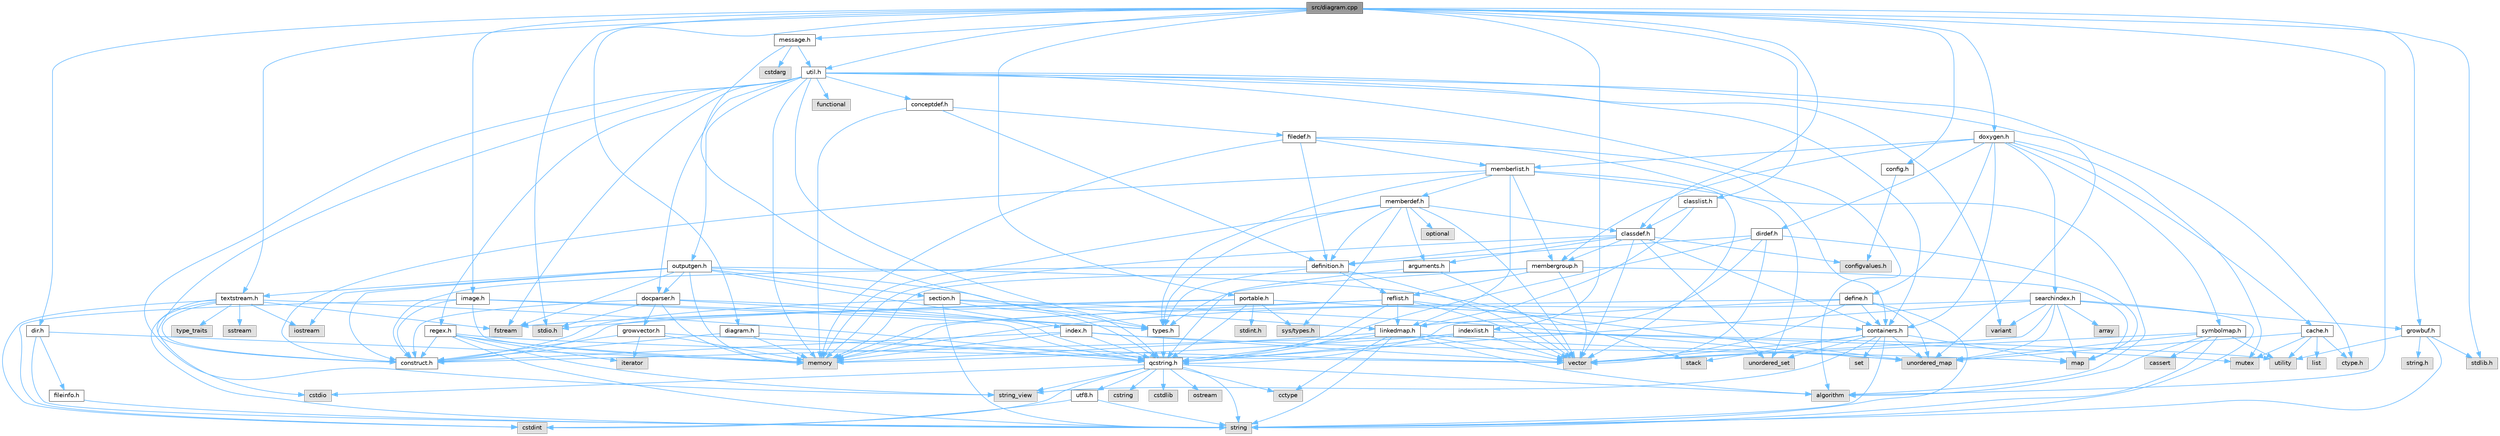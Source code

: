 digraph "src/diagram.cpp"
{
 // INTERACTIVE_SVG=YES
 // LATEX_PDF_SIZE
  bgcolor="transparent";
  edge [fontname=Helvetica,fontsize=10,labelfontname=Helvetica,labelfontsize=10];
  node [fontname=Helvetica,fontsize=10,shape=box,height=0.2,width=0.4];
  Node1 [id="Node000001",label="src/diagram.cpp",height=0.2,width=0.4,color="gray40", fillcolor="grey60", style="filled", fontcolor="black",tooltip=" "];
  Node1 -> Node2 [id="edge1_Node000001_Node000002",color="steelblue1",style="solid",tooltip=" "];
  Node2 [id="Node000002",label="stdio.h",height=0.2,width=0.4,color="grey60", fillcolor="#E0E0E0", style="filled",tooltip=" "];
  Node1 -> Node3 [id="edge2_Node000001_Node000003",color="steelblue1",style="solid",tooltip=" "];
  Node3 [id="Node000003",label="stdlib.h",height=0.2,width=0.4,color="grey60", fillcolor="#E0E0E0", style="filled",tooltip=" "];
  Node1 -> Node4 [id="edge3_Node000001_Node000004",color="steelblue1",style="solid",tooltip=" "];
  Node4 [id="Node000004",label="algorithm",height=0.2,width=0.4,color="grey60", fillcolor="#E0E0E0", style="filled",tooltip=" "];
  Node1 -> Node5 [id="edge4_Node000001_Node000005",color="steelblue1",style="solid",tooltip=" "];
  Node5 [id="Node000005",label="diagram.h",height=0.2,width=0.4,color="grey40", fillcolor="white", style="filled",URL="$d9/d1b/diagram_8h.html",tooltip=" "];
  Node5 -> Node6 [id="edge5_Node000005_Node000006",color="steelblue1",style="solid",tooltip=" "];
  Node6 [id="Node000006",label="memory",height=0.2,width=0.4,color="grey60", fillcolor="#E0E0E0", style="filled",tooltip=" "];
  Node5 -> Node7 [id="edge6_Node000005_Node000007",color="steelblue1",style="solid",tooltip=" "];
  Node7 [id="Node000007",label="qcstring.h",height=0.2,width=0.4,color="grey40", fillcolor="white", style="filled",URL="$d7/d5c/qcstring_8h.html",tooltip=" "];
  Node7 -> Node8 [id="edge7_Node000007_Node000008",color="steelblue1",style="solid",tooltip=" "];
  Node8 [id="Node000008",label="string",height=0.2,width=0.4,color="grey60", fillcolor="#E0E0E0", style="filled",tooltip=" "];
  Node7 -> Node9 [id="edge8_Node000007_Node000009",color="steelblue1",style="solid",tooltip=" "];
  Node9 [id="Node000009",label="string_view",height=0.2,width=0.4,color="grey60", fillcolor="#E0E0E0", style="filled",tooltip=" "];
  Node7 -> Node4 [id="edge9_Node000007_Node000004",color="steelblue1",style="solid",tooltip=" "];
  Node7 -> Node10 [id="edge10_Node000007_Node000010",color="steelblue1",style="solid",tooltip=" "];
  Node10 [id="Node000010",label="cctype",height=0.2,width=0.4,color="grey60", fillcolor="#E0E0E0", style="filled",tooltip=" "];
  Node7 -> Node11 [id="edge11_Node000007_Node000011",color="steelblue1",style="solid",tooltip=" "];
  Node11 [id="Node000011",label="cstring",height=0.2,width=0.4,color="grey60", fillcolor="#E0E0E0", style="filled",tooltip=" "];
  Node7 -> Node12 [id="edge12_Node000007_Node000012",color="steelblue1",style="solid",tooltip=" "];
  Node12 [id="Node000012",label="cstdio",height=0.2,width=0.4,color="grey60", fillcolor="#E0E0E0", style="filled",tooltip=" "];
  Node7 -> Node13 [id="edge13_Node000007_Node000013",color="steelblue1",style="solid",tooltip=" "];
  Node13 [id="Node000013",label="cstdlib",height=0.2,width=0.4,color="grey60", fillcolor="#E0E0E0", style="filled",tooltip=" "];
  Node7 -> Node14 [id="edge14_Node000007_Node000014",color="steelblue1",style="solid",tooltip=" "];
  Node14 [id="Node000014",label="cstdint",height=0.2,width=0.4,color="grey60", fillcolor="#E0E0E0", style="filled",tooltip=" "];
  Node7 -> Node15 [id="edge15_Node000007_Node000015",color="steelblue1",style="solid",tooltip=" "];
  Node15 [id="Node000015",label="ostream",height=0.2,width=0.4,color="grey60", fillcolor="#E0E0E0", style="filled",tooltip=" "];
  Node7 -> Node16 [id="edge16_Node000007_Node000016",color="steelblue1",style="solid",tooltip=" "];
  Node16 [id="Node000016",label="utf8.h",height=0.2,width=0.4,color="grey40", fillcolor="white", style="filled",URL="$db/d7c/utf8_8h.html",tooltip="Various UTF8 related helper functions."];
  Node16 -> Node14 [id="edge17_Node000016_Node000014",color="steelblue1",style="solid",tooltip=" "];
  Node16 -> Node8 [id="edge18_Node000016_Node000008",color="steelblue1",style="solid",tooltip=" "];
  Node5 -> Node17 [id="edge19_Node000005_Node000017",color="steelblue1",style="solid",tooltip=" "];
  Node17 [id="Node000017",label="construct.h",height=0.2,width=0.4,color="grey40", fillcolor="white", style="filled",URL="$d7/dfc/construct_8h.html",tooltip=" "];
  Node1 -> Node18 [id="edge20_Node000001_Node000018",color="steelblue1",style="solid",tooltip=" "];
  Node18 [id="Node000018",label="image.h",height=0.2,width=0.4,color="grey40", fillcolor="white", style="filled",URL="$d5/db2/image_8h.html",tooltip=" "];
  Node18 -> Node6 [id="edge21_Node000018_Node000006",color="steelblue1",style="solid",tooltip=" "];
  Node18 -> Node14 [id="edge22_Node000018_Node000014",color="steelblue1",style="solid",tooltip=" "];
  Node18 -> Node19 [id="edge23_Node000018_Node000019",color="steelblue1",style="solid",tooltip=" "];
  Node19 [id="Node000019",label="types.h",height=0.2,width=0.4,color="grey40", fillcolor="white", style="filled",URL="$d9/d49/types_8h.html",tooltip="This file contains a number of basic enums and types."];
  Node19 -> Node7 [id="edge24_Node000019_Node000007",color="steelblue1",style="solid",tooltip=" "];
  Node18 -> Node7 [id="edge25_Node000018_Node000007",color="steelblue1",style="solid",tooltip=" "];
  Node18 -> Node17 [id="edge26_Node000018_Node000017",color="steelblue1",style="solid",tooltip=" "];
  Node1 -> Node20 [id="edge27_Node000001_Node000020",color="steelblue1",style="solid",tooltip=" "];
  Node20 [id="Node000020",label="classdef.h",height=0.2,width=0.4,color="grey40", fillcolor="white", style="filled",URL="$d1/da6/classdef_8h.html",tooltip=" "];
  Node20 -> Node6 [id="edge28_Node000020_Node000006",color="steelblue1",style="solid",tooltip=" "];
  Node20 -> Node21 [id="edge29_Node000020_Node000021",color="steelblue1",style="solid",tooltip=" "];
  Node21 [id="Node000021",label="vector",height=0.2,width=0.4,color="grey60", fillcolor="#E0E0E0", style="filled",tooltip=" "];
  Node20 -> Node22 [id="edge30_Node000020_Node000022",color="steelblue1",style="solid",tooltip=" "];
  Node22 [id="Node000022",label="unordered_set",height=0.2,width=0.4,color="grey60", fillcolor="#E0E0E0", style="filled",tooltip=" "];
  Node20 -> Node23 [id="edge31_Node000020_Node000023",color="steelblue1",style="solid",tooltip=" "];
  Node23 [id="Node000023",label="containers.h",height=0.2,width=0.4,color="grey40", fillcolor="white", style="filled",URL="$d5/d75/containers_8h.html",tooltip=" "];
  Node23 -> Node21 [id="edge32_Node000023_Node000021",color="steelblue1",style="solid",tooltip=" "];
  Node23 -> Node8 [id="edge33_Node000023_Node000008",color="steelblue1",style="solid",tooltip=" "];
  Node23 -> Node9 [id="edge34_Node000023_Node000009",color="steelblue1",style="solid",tooltip=" "];
  Node23 -> Node24 [id="edge35_Node000023_Node000024",color="steelblue1",style="solid",tooltip=" "];
  Node24 [id="Node000024",label="set",height=0.2,width=0.4,color="grey60", fillcolor="#E0E0E0", style="filled",tooltip=" "];
  Node23 -> Node25 [id="edge36_Node000023_Node000025",color="steelblue1",style="solid",tooltip=" "];
  Node25 [id="Node000025",label="map",height=0.2,width=0.4,color="grey60", fillcolor="#E0E0E0", style="filled",tooltip=" "];
  Node23 -> Node22 [id="edge37_Node000023_Node000022",color="steelblue1",style="solid",tooltip=" "];
  Node23 -> Node26 [id="edge38_Node000023_Node000026",color="steelblue1",style="solid",tooltip=" "];
  Node26 [id="Node000026",label="unordered_map",height=0.2,width=0.4,color="grey60", fillcolor="#E0E0E0", style="filled",tooltip=" "];
  Node23 -> Node27 [id="edge39_Node000023_Node000027",color="steelblue1",style="solid",tooltip=" "];
  Node27 [id="Node000027",label="stack",height=0.2,width=0.4,color="grey60", fillcolor="#E0E0E0", style="filled",tooltip=" "];
  Node20 -> Node28 [id="edge40_Node000020_Node000028",color="steelblue1",style="solid",tooltip=" "];
  Node28 [id="Node000028",label="definition.h",height=0.2,width=0.4,color="grey40", fillcolor="white", style="filled",URL="$df/da1/definition_8h.html",tooltip=" "];
  Node28 -> Node21 [id="edge41_Node000028_Node000021",color="steelblue1",style="solid",tooltip=" "];
  Node28 -> Node19 [id="edge42_Node000028_Node000019",color="steelblue1",style="solid",tooltip=" "];
  Node28 -> Node29 [id="edge43_Node000028_Node000029",color="steelblue1",style="solid",tooltip=" "];
  Node29 [id="Node000029",label="reflist.h",height=0.2,width=0.4,color="grey40", fillcolor="white", style="filled",URL="$d1/d02/reflist_8h.html",tooltip=" "];
  Node29 -> Node21 [id="edge44_Node000029_Node000021",color="steelblue1",style="solid",tooltip=" "];
  Node29 -> Node26 [id="edge45_Node000029_Node000026",color="steelblue1",style="solid",tooltip=" "];
  Node29 -> Node6 [id="edge46_Node000029_Node000006",color="steelblue1",style="solid",tooltip=" "];
  Node29 -> Node7 [id="edge47_Node000029_Node000007",color="steelblue1",style="solid",tooltip=" "];
  Node29 -> Node30 [id="edge48_Node000029_Node000030",color="steelblue1",style="solid",tooltip=" "];
  Node30 [id="Node000030",label="linkedmap.h",height=0.2,width=0.4,color="grey40", fillcolor="white", style="filled",URL="$da/de1/linkedmap_8h.html",tooltip=" "];
  Node30 -> Node26 [id="edge49_Node000030_Node000026",color="steelblue1",style="solid",tooltip=" "];
  Node30 -> Node21 [id="edge50_Node000030_Node000021",color="steelblue1",style="solid",tooltip=" "];
  Node30 -> Node6 [id="edge51_Node000030_Node000006",color="steelblue1",style="solid",tooltip=" "];
  Node30 -> Node8 [id="edge52_Node000030_Node000008",color="steelblue1",style="solid",tooltip=" "];
  Node30 -> Node4 [id="edge53_Node000030_Node000004",color="steelblue1",style="solid",tooltip=" "];
  Node30 -> Node10 [id="edge54_Node000030_Node000010",color="steelblue1",style="solid",tooltip=" "];
  Node30 -> Node7 [id="edge55_Node000030_Node000007",color="steelblue1",style="solid",tooltip=" "];
  Node29 -> Node17 [id="edge56_Node000029_Node000017",color="steelblue1",style="solid",tooltip=" "];
  Node28 -> Node17 [id="edge57_Node000028_Node000017",color="steelblue1",style="solid",tooltip=" "];
  Node20 -> Node31 [id="edge58_Node000020_Node000031",color="steelblue1",style="solid",tooltip=" "];
  Node31 [id="Node000031",label="arguments.h",height=0.2,width=0.4,color="grey40", fillcolor="white", style="filled",URL="$df/d9b/arguments_8h.html",tooltip=" "];
  Node31 -> Node21 [id="edge59_Node000031_Node000021",color="steelblue1",style="solid",tooltip=" "];
  Node31 -> Node7 [id="edge60_Node000031_Node000007",color="steelblue1",style="solid",tooltip=" "];
  Node20 -> Node32 [id="edge61_Node000020_Node000032",color="steelblue1",style="solid",tooltip=" "];
  Node32 [id="Node000032",label="membergroup.h",height=0.2,width=0.4,color="grey40", fillcolor="white", style="filled",URL="$d9/d11/membergroup_8h.html",tooltip=" "];
  Node32 -> Node21 [id="edge62_Node000032_Node000021",color="steelblue1",style="solid",tooltip=" "];
  Node32 -> Node25 [id="edge63_Node000032_Node000025",color="steelblue1",style="solid",tooltip=" "];
  Node32 -> Node6 [id="edge64_Node000032_Node000006",color="steelblue1",style="solid",tooltip=" "];
  Node32 -> Node19 [id="edge65_Node000032_Node000019",color="steelblue1",style="solid",tooltip=" "];
  Node32 -> Node29 [id="edge66_Node000032_Node000029",color="steelblue1",style="solid",tooltip=" "];
  Node20 -> Node33 [id="edge67_Node000020_Node000033",color="steelblue1",style="solid",tooltip=" "];
  Node33 [id="Node000033",label="configvalues.h",height=0.2,width=0.4,color="grey60", fillcolor="#E0E0E0", style="filled",tooltip=" "];
  Node1 -> Node34 [id="edge68_Node000001_Node000034",color="steelblue1",style="solid",tooltip=" "];
  Node34 [id="Node000034",label="config.h",height=0.2,width=0.4,color="grey40", fillcolor="white", style="filled",URL="$db/d16/config_8h.html",tooltip=" "];
  Node34 -> Node33 [id="edge69_Node000034_Node000033",color="steelblue1",style="solid",tooltip=" "];
  Node1 -> Node35 [id="edge70_Node000001_Node000035",color="steelblue1",style="solid",tooltip=" "];
  Node35 [id="Node000035",label="message.h",height=0.2,width=0.4,color="grey40", fillcolor="white", style="filled",URL="$d2/d0d/message_8h.html",tooltip=" "];
  Node35 -> Node36 [id="edge71_Node000035_Node000036",color="steelblue1",style="solid",tooltip=" "];
  Node36 [id="Node000036",label="cstdarg",height=0.2,width=0.4,color="grey60", fillcolor="#E0E0E0", style="filled",tooltip=" "];
  Node35 -> Node7 [id="edge72_Node000035_Node000007",color="steelblue1",style="solid",tooltip=" "];
  Node35 -> Node37 [id="edge73_Node000035_Node000037",color="steelblue1",style="solid",tooltip=" "];
  Node37 [id="Node000037",label="util.h",height=0.2,width=0.4,color="grey40", fillcolor="white", style="filled",URL="$d8/d3c/util_8h.html",tooltip="A bunch of utility functions."];
  Node37 -> Node6 [id="edge74_Node000037_Node000006",color="steelblue1",style="solid",tooltip=" "];
  Node37 -> Node26 [id="edge75_Node000037_Node000026",color="steelblue1",style="solid",tooltip=" "];
  Node37 -> Node4 [id="edge76_Node000037_Node000004",color="steelblue1",style="solid",tooltip=" "];
  Node37 -> Node38 [id="edge77_Node000037_Node000038",color="steelblue1",style="solid",tooltip=" "];
  Node38 [id="Node000038",label="functional",height=0.2,width=0.4,color="grey60", fillcolor="#E0E0E0", style="filled",tooltip=" "];
  Node37 -> Node39 [id="edge78_Node000037_Node000039",color="steelblue1",style="solid",tooltip=" "];
  Node39 [id="Node000039",label="fstream",height=0.2,width=0.4,color="grey60", fillcolor="#E0E0E0", style="filled",tooltip=" "];
  Node37 -> Node40 [id="edge79_Node000037_Node000040",color="steelblue1",style="solid",tooltip=" "];
  Node40 [id="Node000040",label="variant",height=0.2,width=0.4,color="grey60", fillcolor="#E0E0E0", style="filled",tooltip=" "];
  Node37 -> Node9 [id="edge80_Node000037_Node000009",color="steelblue1",style="solid",tooltip=" "];
  Node37 -> Node41 [id="edge81_Node000037_Node000041",color="steelblue1",style="solid",tooltip=" "];
  Node41 [id="Node000041",label="ctype.h",height=0.2,width=0.4,color="grey60", fillcolor="#E0E0E0", style="filled",tooltip=" "];
  Node37 -> Node19 [id="edge82_Node000037_Node000019",color="steelblue1",style="solid",tooltip=" "];
  Node37 -> Node42 [id="edge83_Node000037_Node000042",color="steelblue1",style="solid",tooltip=" "];
  Node42 [id="Node000042",label="docparser.h",height=0.2,width=0.4,color="grey40", fillcolor="white", style="filled",URL="$de/d9c/docparser_8h.html",tooltip=" "];
  Node42 -> Node2 [id="edge84_Node000042_Node000002",color="steelblue1",style="solid",tooltip=" "];
  Node42 -> Node6 [id="edge85_Node000042_Node000006",color="steelblue1",style="solid",tooltip=" "];
  Node42 -> Node7 [id="edge86_Node000042_Node000007",color="steelblue1",style="solid",tooltip=" "];
  Node42 -> Node43 [id="edge87_Node000042_Node000043",color="steelblue1",style="solid",tooltip=" "];
  Node43 [id="Node000043",label="growvector.h",height=0.2,width=0.4,color="grey40", fillcolor="white", style="filled",URL="$d7/d50/growvector_8h.html",tooltip=" "];
  Node43 -> Node21 [id="edge88_Node000043_Node000021",color="steelblue1",style="solid",tooltip=" "];
  Node43 -> Node6 [id="edge89_Node000043_Node000006",color="steelblue1",style="solid",tooltip=" "];
  Node43 -> Node44 [id="edge90_Node000043_Node000044",color="steelblue1",style="solid",tooltip=" "];
  Node44 [id="Node000044",label="iterator",height=0.2,width=0.4,color="grey60", fillcolor="#E0E0E0", style="filled",tooltip=" "];
  Node43 -> Node17 [id="edge91_Node000043_Node000017",color="steelblue1",style="solid",tooltip=" "];
  Node42 -> Node17 [id="edge92_Node000042_Node000017",color="steelblue1",style="solid",tooltip=" "];
  Node42 -> Node19 [id="edge93_Node000042_Node000019",color="steelblue1",style="solid",tooltip=" "];
  Node37 -> Node23 [id="edge94_Node000037_Node000023",color="steelblue1",style="solid",tooltip=" "];
  Node37 -> Node45 [id="edge95_Node000037_Node000045",color="steelblue1",style="solid",tooltip=" "];
  Node45 [id="Node000045",label="outputgen.h",height=0.2,width=0.4,color="grey40", fillcolor="white", style="filled",URL="$df/d06/outputgen_8h.html",tooltip=" "];
  Node45 -> Node6 [id="edge96_Node000045_Node000006",color="steelblue1",style="solid",tooltip=" "];
  Node45 -> Node27 [id="edge97_Node000045_Node000027",color="steelblue1",style="solid",tooltip=" "];
  Node45 -> Node46 [id="edge98_Node000045_Node000046",color="steelblue1",style="solid",tooltip=" "];
  Node46 [id="Node000046",label="iostream",height=0.2,width=0.4,color="grey60", fillcolor="#E0E0E0", style="filled",tooltip=" "];
  Node45 -> Node39 [id="edge99_Node000045_Node000039",color="steelblue1",style="solid",tooltip=" "];
  Node45 -> Node19 [id="edge100_Node000045_Node000019",color="steelblue1",style="solid",tooltip=" "];
  Node45 -> Node47 [id="edge101_Node000045_Node000047",color="steelblue1",style="solid",tooltip=" "];
  Node47 [id="Node000047",label="index.h",height=0.2,width=0.4,color="grey40", fillcolor="white", style="filled",URL="$d1/db5/index_8h.html",tooltip=" "];
  Node47 -> Node6 [id="edge102_Node000047_Node000006",color="steelblue1",style="solid",tooltip=" "];
  Node47 -> Node21 [id="edge103_Node000047_Node000021",color="steelblue1",style="solid",tooltip=" "];
  Node47 -> Node25 [id="edge104_Node000047_Node000025",color="steelblue1",style="solid",tooltip=" "];
  Node47 -> Node7 [id="edge105_Node000047_Node000007",color="steelblue1",style="solid",tooltip=" "];
  Node47 -> Node17 [id="edge106_Node000047_Node000017",color="steelblue1",style="solid",tooltip=" "];
  Node45 -> Node48 [id="edge107_Node000045_Node000048",color="steelblue1",style="solid",tooltip=" "];
  Node48 [id="Node000048",label="section.h",height=0.2,width=0.4,color="grey40", fillcolor="white", style="filled",URL="$d1/d2a/section_8h.html",tooltip=" "];
  Node48 -> Node8 [id="edge108_Node000048_Node000008",color="steelblue1",style="solid",tooltip=" "];
  Node48 -> Node26 [id="edge109_Node000048_Node000026",color="steelblue1",style="solid",tooltip=" "];
  Node48 -> Node7 [id="edge110_Node000048_Node000007",color="steelblue1",style="solid",tooltip=" "];
  Node48 -> Node30 [id="edge111_Node000048_Node000030",color="steelblue1",style="solid",tooltip=" "];
  Node48 -> Node17 [id="edge112_Node000048_Node000017",color="steelblue1",style="solid",tooltip=" "];
  Node45 -> Node49 [id="edge113_Node000045_Node000049",color="steelblue1",style="solid",tooltip=" "];
  Node49 [id="Node000049",label="textstream.h",height=0.2,width=0.4,color="grey40", fillcolor="white", style="filled",URL="$d4/d7d/textstream_8h.html",tooltip=" "];
  Node49 -> Node8 [id="edge114_Node000049_Node000008",color="steelblue1",style="solid",tooltip=" "];
  Node49 -> Node46 [id="edge115_Node000049_Node000046",color="steelblue1",style="solid",tooltip=" "];
  Node49 -> Node50 [id="edge116_Node000049_Node000050",color="steelblue1",style="solid",tooltip=" "];
  Node50 [id="Node000050",label="sstream",height=0.2,width=0.4,color="grey60", fillcolor="#E0E0E0", style="filled",tooltip=" "];
  Node49 -> Node14 [id="edge117_Node000049_Node000014",color="steelblue1",style="solid",tooltip=" "];
  Node49 -> Node12 [id="edge118_Node000049_Node000012",color="steelblue1",style="solid",tooltip=" "];
  Node49 -> Node39 [id="edge119_Node000049_Node000039",color="steelblue1",style="solid",tooltip=" "];
  Node49 -> Node51 [id="edge120_Node000049_Node000051",color="steelblue1",style="solid",tooltip=" "];
  Node51 [id="Node000051",label="type_traits",height=0.2,width=0.4,color="grey60", fillcolor="#E0E0E0", style="filled",tooltip=" "];
  Node49 -> Node7 [id="edge121_Node000049_Node000007",color="steelblue1",style="solid",tooltip=" "];
  Node49 -> Node17 [id="edge122_Node000049_Node000017",color="steelblue1",style="solid",tooltip=" "];
  Node45 -> Node42 [id="edge123_Node000045_Node000042",color="steelblue1",style="solid",tooltip=" "];
  Node45 -> Node17 [id="edge124_Node000045_Node000017",color="steelblue1",style="solid",tooltip=" "];
  Node37 -> Node52 [id="edge125_Node000037_Node000052",color="steelblue1",style="solid",tooltip=" "];
  Node52 [id="Node000052",label="regex.h",height=0.2,width=0.4,color="grey40", fillcolor="white", style="filled",URL="$d1/d21/regex_8h.html",tooltip=" "];
  Node52 -> Node6 [id="edge126_Node000052_Node000006",color="steelblue1",style="solid",tooltip=" "];
  Node52 -> Node8 [id="edge127_Node000052_Node000008",color="steelblue1",style="solid",tooltip=" "];
  Node52 -> Node9 [id="edge128_Node000052_Node000009",color="steelblue1",style="solid",tooltip=" "];
  Node52 -> Node21 [id="edge129_Node000052_Node000021",color="steelblue1",style="solid",tooltip=" "];
  Node52 -> Node44 [id="edge130_Node000052_Node000044",color="steelblue1",style="solid",tooltip=" "];
  Node52 -> Node17 [id="edge131_Node000052_Node000017",color="steelblue1",style="solid",tooltip=" "];
  Node37 -> Node53 [id="edge132_Node000037_Node000053",color="steelblue1",style="solid",tooltip=" "];
  Node53 [id="Node000053",label="conceptdef.h",height=0.2,width=0.4,color="grey40", fillcolor="white", style="filled",URL="$da/df1/conceptdef_8h.html",tooltip=" "];
  Node53 -> Node6 [id="edge133_Node000053_Node000006",color="steelblue1",style="solid",tooltip=" "];
  Node53 -> Node28 [id="edge134_Node000053_Node000028",color="steelblue1",style="solid",tooltip=" "];
  Node53 -> Node54 [id="edge135_Node000053_Node000054",color="steelblue1",style="solid",tooltip=" "];
  Node54 [id="Node000054",label="filedef.h",height=0.2,width=0.4,color="grey40", fillcolor="white", style="filled",URL="$d4/d3a/filedef_8h.html",tooltip=" "];
  Node54 -> Node6 [id="edge136_Node000054_Node000006",color="steelblue1",style="solid",tooltip=" "];
  Node54 -> Node22 [id="edge137_Node000054_Node000022",color="steelblue1",style="solid",tooltip=" "];
  Node54 -> Node28 [id="edge138_Node000054_Node000028",color="steelblue1",style="solid",tooltip=" "];
  Node54 -> Node55 [id="edge139_Node000054_Node000055",color="steelblue1",style="solid",tooltip=" "];
  Node55 [id="Node000055",label="memberlist.h",height=0.2,width=0.4,color="grey40", fillcolor="white", style="filled",URL="$dd/d78/memberlist_8h.html",tooltip=" "];
  Node55 -> Node21 [id="edge140_Node000055_Node000021",color="steelblue1",style="solid",tooltip=" "];
  Node55 -> Node4 [id="edge141_Node000055_Node000004",color="steelblue1",style="solid",tooltip=" "];
  Node55 -> Node56 [id="edge142_Node000055_Node000056",color="steelblue1",style="solid",tooltip=" "];
  Node56 [id="Node000056",label="memberdef.h",height=0.2,width=0.4,color="grey40", fillcolor="white", style="filled",URL="$d4/d46/memberdef_8h.html",tooltip=" "];
  Node56 -> Node21 [id="edge143_Node000056_Node000021",color="steelblue1",style="solid",tooltip=" "];
  Node56 -> Node6 [id="edge144_Node000056_Node000006",color="steelblue1",style="solid",tooltip=" "];
  Node56 -> Node57 [id="edge145_Node000056_Node000057",color="steelblue1",style="solid",tooltip=" "];
  Node57 [id="Node000057",label="optional",height=0.2,width=0.4,color="grey60", fillcolor="#E0E0E0", style="filled",tooltip=" "];
  Node56 -> Node58 [id="edge146_Node000056_Node000058",color="steelblue1",style="solid",tooltip=" "];
  Node58 [id="Node000058",label="sys/types.h",height=0.2,width=0.4,color="grey60", fillcolor="#E0E0E0", style="filled",tooltip=" "];
  Node56 -> Node19 [id="edge147_Node000056_Node000019",color="steelblue1",style="solid",tooltip=" "];
  Node56 -> Node28 [id="edge148_Node000056_Node000028",color="steelblue1",style="solid",tooltip=" "];
  Node56 -> Node31 [id="edge149_Node000056_Node000031",color="steelblue1",style="solid",tooltip=" "];
  Node56 -> Node20 [id="edge150_Node000056_Node000020",color="steelblue1",style="solid",tooltip=" "];
  Node55 -> Node30 [id="edge151_Node000055_Node000030",color="steelblue1",style="solid",tooltip=" "];
  Node55 -> Node19 [id="edge152_Node000055_Node000019",color="steelblue1",style="solid",tooltip=" "];
  Node55 -> Node32 [id="edge153_Node000055_Node000032",color="steelblue1",style="solid",tooltip=" "];
  Node55 -> Node17 [id="edge154_Node000055_Node000017",color="steelblue1",style="solid",tooltip=" "];
  Node54 -> Node23 [id="edge155_Node000054_Node000023",color="steelblue1",style="solid",tooltip=" "];
  Node37 -> Node17 [id="edge156_Node000037_Node000017",color="steelblue1",style="solid",tooltip=" "];
  Node1 -> Node37 [id="edge157_Node000001_Node000037",color="steelblue1",style="solid",tooltip=" "];
  Node1 -> Node59 [id="edge158_Node000001_Node000059",color="steelblue1",style="solid",tooltip=" "];
  Node59 [id="Node000059",label="doxygen.h",height=0.2,width=0.4,color="grey40", fillcolor="white", style="filled",URL="$d1/da1/doxygen_8h.html",tooltip=" "];
  Node59 -> Node60 [id="edge159_Node000059_Node000060",color="steelblue1",style="solid",tooltip=" "];
  Node60 [id="Node000060",label="mutex",height=0.2,width=0.4,color="grey60", fillcolor="#E0E0E0", style="filled",tooltip=" "];
  Node59 -> Node23 [id="edge160_Node000059_Node000023",color="steelblue1",style="solid",tooltip=" "];
  Node59 -> Node32 [id="edge161_Node000059_Node000032",color="steelblue1",style="solid",tooltip=" "];
  Node59 -> Node61 [id="edge162_Node000059_Node000061",color="steelblue1",style="solid",tooltip=" "];
  Node61 [id="Node000061",label="dirdef.h",height=0.2,width=0.4,color="grey40", fillcolor="white", style="filled",URL="$d6/d15/dirdef_8h.html",tooltip=" "];
  Node61 -> Node21 [id="edge163_Node000061_Node000021",color="steelblue1",style="solid",tooltip=" "];
  Node61 -> Node25 [id="edge164_Node000061_Node000025",color="steelblue1",style="solid",tooltip=" "];
  Node61 -> Node7 [id="edge165_Node000061_Node000007",color="steelblue1",style="solid",tooltip=" "];
  Node61 -> Node30 [id="edge166_Node000061_Node000030",color="steelblue1",style="solid",tooltip=" "];
  Node61 -> Node28 [id="edge167_Node000061_Node000028",color="steelblue1",style="solid",tooltip=" "];
  Node59 -> Node55 [id="edge168_Node000059_Node000055",color="steelblue1",style="solid",tooltip=" "];
  Node59 -> Node62 [id="edge169_Node000059_Node000062",color="steelblue1",style="solid",tooltip=" "];
  Node62 [id="Node000062",label="define.h",height=0.2,width=0.4,color="grey40", fillcolor="white", style="filled",URL="$df/d67/define_8h.html",tooltip=" "];
  Node62 -> Node21 [id="edge170_Node000062_Node000021",color="steelblue1",style="solid",tooltip=" "];
  Node62 -> Node6 [id="edge171_Node000062_Node000006",color="steelblue1",style="solid",tooltip=" "];
  Node62 -> Node8 [id="edge172_Node000062_Node000008",color="steelblue1",style="solid",tooltip=" "];
  Node62 -> Node26 [id="edge173_Node000062_Node000026",color="steelblue1",style="solid",tooltip=" "];
  Node62 -> Node7 [id="edge174_Node000062_Node000007",color="steelblue1",style="solid",tooltip=" "];
  Node62 -> Node23 [id="edge175_Node000062_Node000023",color="steelblue1",style="solid",tooltip=" "];
  Node59 -> Node63 [id="edge176_Node000059_Node000063",color="steelblue1",style="solid",tooltip=" "];
  Node63 [id="Node000063",label="cache.h",height=0.2,width=0.4,color="grey40", fillcolor="white", style="filled",URL="$d3/d26/cache_8h.html",tooltip=" "];
  Node63 -> Node64 [id="edge177_Node000063_Node000064",color="steelblue1",style="solid",tooltip=" "];
  Node64 [id="Node000064",label="list",height=0.2,width=0.4,color="grey60", fillcolor="#E0E0E0", style="filled",tooltip=" "];
  Node63 -> Node26 [id="edge178_Node000063_Node000026",color="steelblue1",style="solid",tooltip=" "];
  Node63 -> Node60 [id="edge179_Node000063_Node000060",color="steelblue1",style="solid",tooltip=" "];
  Node63 -> Node65 [id="edge180_Node000063_Node000065",color="steelblue1",style="solid",tooltip=" "];
  Node65 [id="Node000065",label="utility",height=0.2,width=0.4,color="grey60", fillcolor="#E0E0E0", style="filled",tooltip=" "];
  Node63 -> Node41 [id="edge181_Node000063_Node000041",color="steelblue1",style="solid",tooltip=" "];
  Node59 -> Node66 [id="edge182_Node000059_Node000066",color="steelblue1",style="solid",tooltip=" "];
  Node66 [id="Node000066",label="symbolmap.h",height=0.2,width=0.4,color="grey40", fillcolor="white", style="filled",URL="$d7/ddd/symbolmap_8h.html",tooltip=" "];
  Node66 -> Node4 [id="edge183_Node000066_Node000004",color="steelblue1",style="solid",tooltip=" "];
  Node66 -> Node26 [id="edge184_Node000066_Node000026",color="steelblue1",style="solid",tooltip=" "];
  Node66 -> Node21 [id="edge185_Node000066_Node000021",color="steelblue1",style="solid",tooltip=" "];
  Node66 -> Node8 [id="edge186_Node000066_Node000008",color="steelblue1",style="solid",tooltip=" "];
  Node66 -> Node65 [id="edge187_Node000066_Node000065",color="steelblue1",style="solid",tooltip=" "];
  Node66 -> Node67 [id="edge188_Node000066_Node000067",color="steelblue1",style="solid",tooltip=" "];
  Node67 [id="Node000067",label="cassert",height=0.2,width=0.4,color="grey60", fillcolor="#E0E0E0", style="filled",tooltip=" "];
  Node59 -> Node68 [id="edge189_Node000059_Node000068",color="steelblue1",style="solid",tooltip=" "];
  Node68 [id="Node000068",label="searchindex.h",height=0.2,width=0.4,color="grey40", fillcolor="white", style="filled",URL="$de/d07/searchindex_8h.html",tooltip="Web server based search engine."];
  Node68 -> Node6 [id="edge190_Node000068_Node000006",color="steelblue1",style="solid",tooltip=" "];
  Node68 -> Node21 [id="edge191_Node000068_Node000021",color="steelblue1",style="solid",tooltip=" "];
  Node68 -> Node25 [id="edge192_Node000068_Node000025",color="steelblue1",style="solid",tooltip=" "];
  Node68 -> Node26 [id="edge193_Node000068_Node000026",color="steelblue1",style="solid",tooltip=" "];
  Node68 -> Node8 [id="edge194_Node000068_Node000008",color="steelblue1",style="solid",tooltip=" "];
  Node68 -> Node69 [id="edge195_Node000068_Node000069",color="steelblue1",style="solid",tooltip=" "];
  Node69 [id="Node000069",label="array",height=0.2,width=0.4,color="grey60", fillcolor="#E0E0E0", style="filled",tooltip=" "];
  Node68 -> Node40 [id="edge196_Node000068_Node000040",color="steelblue1",style="solid",tooltip=" "];
  Node68 -> Node7 [id="edge197_Node000068_Node000007",color="steelblue1",style="solid",tooltip=" "];
  Node68 -> Node70 [id="edge198_Node000068_Node000070",color="steelblue1",style="solid",tooltip=" "];
  Node70 [id="Node000070",label="growbuf.h",height=0.2,width=0.4,color="grey40", fillcolor="white", style="filled",URL="$dd/d72/growbuf_8h.html",tooltip=" "];
  Node70 -> Node65 [id="edge199_Node000070_Node000065",color="steelblue1",style="solid",tooltip=" "];
  Node70 -> Node3 [id="edge200_Node000070_Node000003",color="steelblue1",style="solid",tooltip=" "];
  Node70 -> Node71 [id="edge201_Node000070_Node000071",color="steelblue1",style="solid",tooltip=" "];
  Node71 [id="Node000071",label="string.h",height=0.2,width=0.4,color="grey60", fillcolor="#E0E0E0", style="filled",tooltip=" "];
  Node70 -> Node8 [id="edge202_Node000070_Node000008",color="steelblue1",style="solid",tooltip=" "];
  Node1 -> Node72 [id="edge203_Node000001_Node000072",color="steelblue1",style="solid",tooltip=" "];
  Node72 [id="Node000072",label="portable.h",height=0.2,width=0.4,color="grey40", fillcolor="white", style="filled",URL="$d2/de2/portable_8h.html",tooltip="Portable versions of functions that are platform dependent."];
  Node72 -> Node2 [id="edge204_Node000072_Node000002",color="steelblue1",style="solid",tooltip=" "];
  Node72 -> Node58 [id="edge205_Node000072_Node000058",color="steelblue1",style="solid",tooltip=" "];
  Node72 -> Node73 [id="edge206_Node000072_Node000073",color="steelblue1",style="solid",tooltip=" "];
  Node73 [id="Node000073",label="stdint.h",height=0.2,width=0.4,color="grey60", fillcolor="#E0E0E0", style="filled",tooltip=" "];
  Node72 -> Node39 [id="edge207_Node000072_Node000039",color="steelblue1",style="solid",tooltip=" "];
  Node72 -> Node23 [id="edge208_Node000072_Node000023",color="steelblue1",style="solid",tooltip=" "];
  Node72 -> Node7 [id="edge209_Node000072_Node000007",color="steelblue1",style="solid",tooltip=" "];
  Node1 -> Node74 [id="edge210_Node000001_Node000074",color="steelblue1",style="solid",tooltip=" "];
  Node74 [id="Node000074",label="indexlist.h",height=0.2,width=0.4,color="grey40", fillcolor="white", style="filled",URL="$d5/d61/indexlist_8h.html",tooltip=" "];
  Node74 -> Node65 [id="edge211_Node000074_Node000065",color="steelblue1",style="solid",tooltip=" "];
  Node74 -> Node21 [id="edge212_Node000074_Node000021",color="steelblue1",style="solid",tooltip=" "];
  Node74 -> Node6 [id="edge213_Node000074_Node000006",color="steelblue1",style="solid",tooltip=" "];
  Node74 -> Node60 [id="edge214_Node000074_Node000060",color="steelblue1",style="solid",tooltip=" "];
  Node74 -> Node7 [id="edge215_Node000074_Node000007",color="steelblue1",style="solid",tooltip=" "];
  Node74 -> Node17 [id="edge216_Node000074_Node000017",color="steelblue1",style="solid",tooltip=" "];
  Node1 -> Node75 [id="edge217_Node000001_Node000075",color="steelblue1",style="solid",tooltip=" "];
  Node75 [id="Node000075",label="classlist.h",height=0.2,width=0.4,color="grey40", fillcolor="white", style="filled",URL="$d2/df8/classlist_8h.html",tooltip=" "];
  Node75 -> Node30 [id="edge218_Node000075_Node000030",color="steelblue1",style="solid",tooltip=" "];
  Node75 -> Node20 [id="edge219_Node000075_Node000020",color="steelblue1",style="solid",tooltip=" "];
  Node1 -> Node49 [id="edge220_Node000001_Node000049",color="steelblue1",style="solid",tooltip=" "];
  Node1 -> Node70 [id="edge221_Node000001_Node000070",color="steelblue1",style="solid",tooltip=" "];
  Node1 -> Node76 [id="edge222_Node000001_Node000076",color="steelblue1",style="solid",tooltip=" "];
  Node76 [id="Node000076",label="dir.h",height=0.2,width=0.4,color="grey40", fillcolor="white", style="filled",URL="$df/d9c/dir_8h.html",tooltip=" "];
  Node76 -> Node8 [id="edge223_Node000076_Node000008",color="steelblue1",style="solid",tooltip=" "];
  Node76 -> Node6 [id="edge224_Node000076_Node000006",color="steelblue1",style="solid",tooltip=" "];
  Node76 -> Node77 [id="edge225_Node000076_Node000077",color="steelblue1",style="solid",tooltip=" "];
  Node77 [id="Node000077",label="fileinfo.h",height=0.2,width=0.4,color="grey40", fillcolor="white", style="filled",URL="$df/d45/fileinfo_8h.html",tooltip=" "];
  Node77 -> Node8 [id="edge226_Node000077_Node000008",color="steelblue1",style="solid",tooltip=" "];
}
